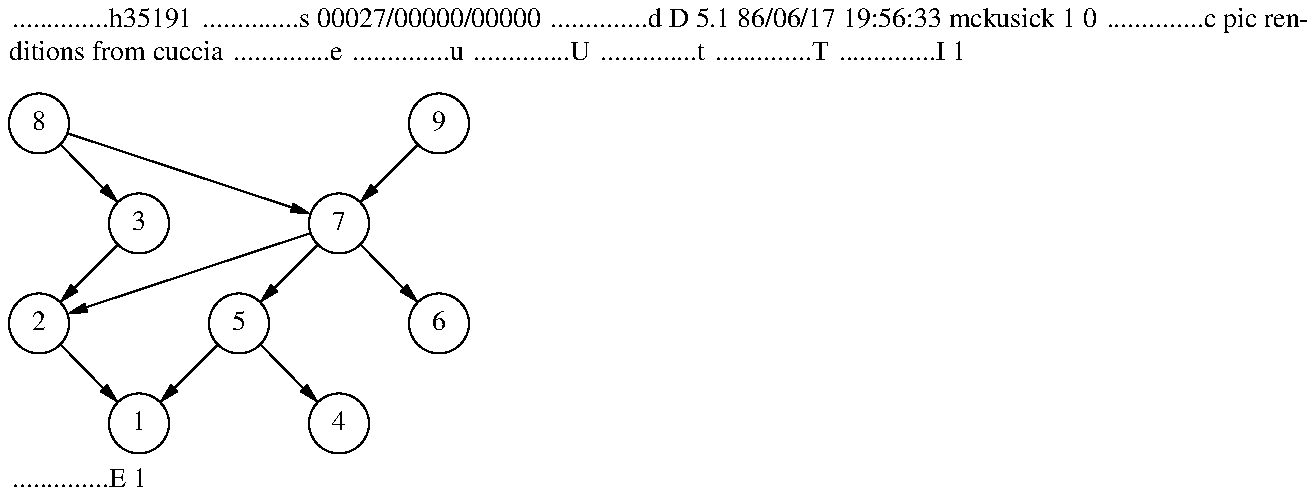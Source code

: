 h35191
s 00027/00000/00000
d D 5.1 86/06/17 19:56:33 mckusick 1 0
c pic renditions from cuccia
e
u
U
t
T
I 1
.\" Copyright (c) 1986 Regents of the University of California.
.\" All rights reserved.  The Berkeley software License Agreement
.\" specifies the terms and conditions for redistribution.
.\"
.\"	%W% (Berkeley) %G%
.\"
.PS
circle diam .3i "8"
circle diam .3i "9" at 1st circle + (2i,0i)
circle diam .3i "3" at 1st circle + (0.5i,-0.5i)
circle diam .3i "7" at 2nd circle - (0.5i, 0.5i)
circle diam .3i "2" at 1st circle - (0i,1i)
circle diam .3i "5" at 5th circle + (1i,0i)
circle diam .3i "6" at 2nd circle - (0i,1i)
circle diam .3i "1" at 3rd circle - (0i,1i)
circle diam .3i "4" at 4th circle - (0i,1i)
arrow from 1st circle to 3rd circle chop .15i chop .15i
arrow from 1st circle to 4th circle chop .15i chop .15i
arrow from 2nd circle to 4th circle chop .15i chop .15i
arrow from 3rd circle to 5th circle chop .15i chop .15i
arrow from 4th circle to 5th circle chop .15i chop .15i
arrow from 4th circle to 6th circle chop .15i chop .15i
arrow from 4th circle to 7th circle chop .15i chop .15i
arrow from 5th circle to 8th circle chop .15i chop .15i
arrow from 6th circle to 8th circle chop .15i chop .15i
arrow from 6th circle to 9th circle chop .15i chop .15i
.PE
E 1
